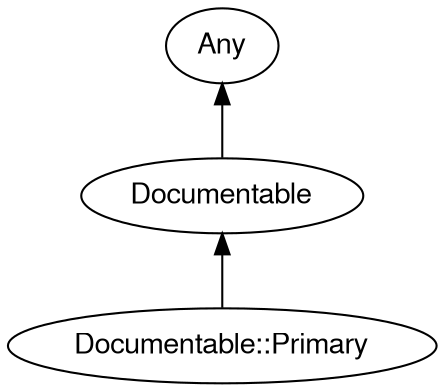 digraph "perl6-type-graph" {
    rankdir=BT;
    splines=polyline;
    overlap=false; 
    // Types
    "Documentable::Primary" [color="#000000", fontcolor="#000000", href="/type/Documentable::Primary", fontname="FreeSans"];
    "Any" [color="#000000", fontcolor="#000000", href="/type/Any", fontname="FreeSans"];
    "Documentable" [color="#000000", fontcolor="#000000", href="/type/Documentable", fontname="FreeSans"];

    // Superclasses
    "Documentable::Primary" -> "Documentable" [color="#000000"];
    "Documentable" -> "Any" [color="#000000"];

    // Roles
}
